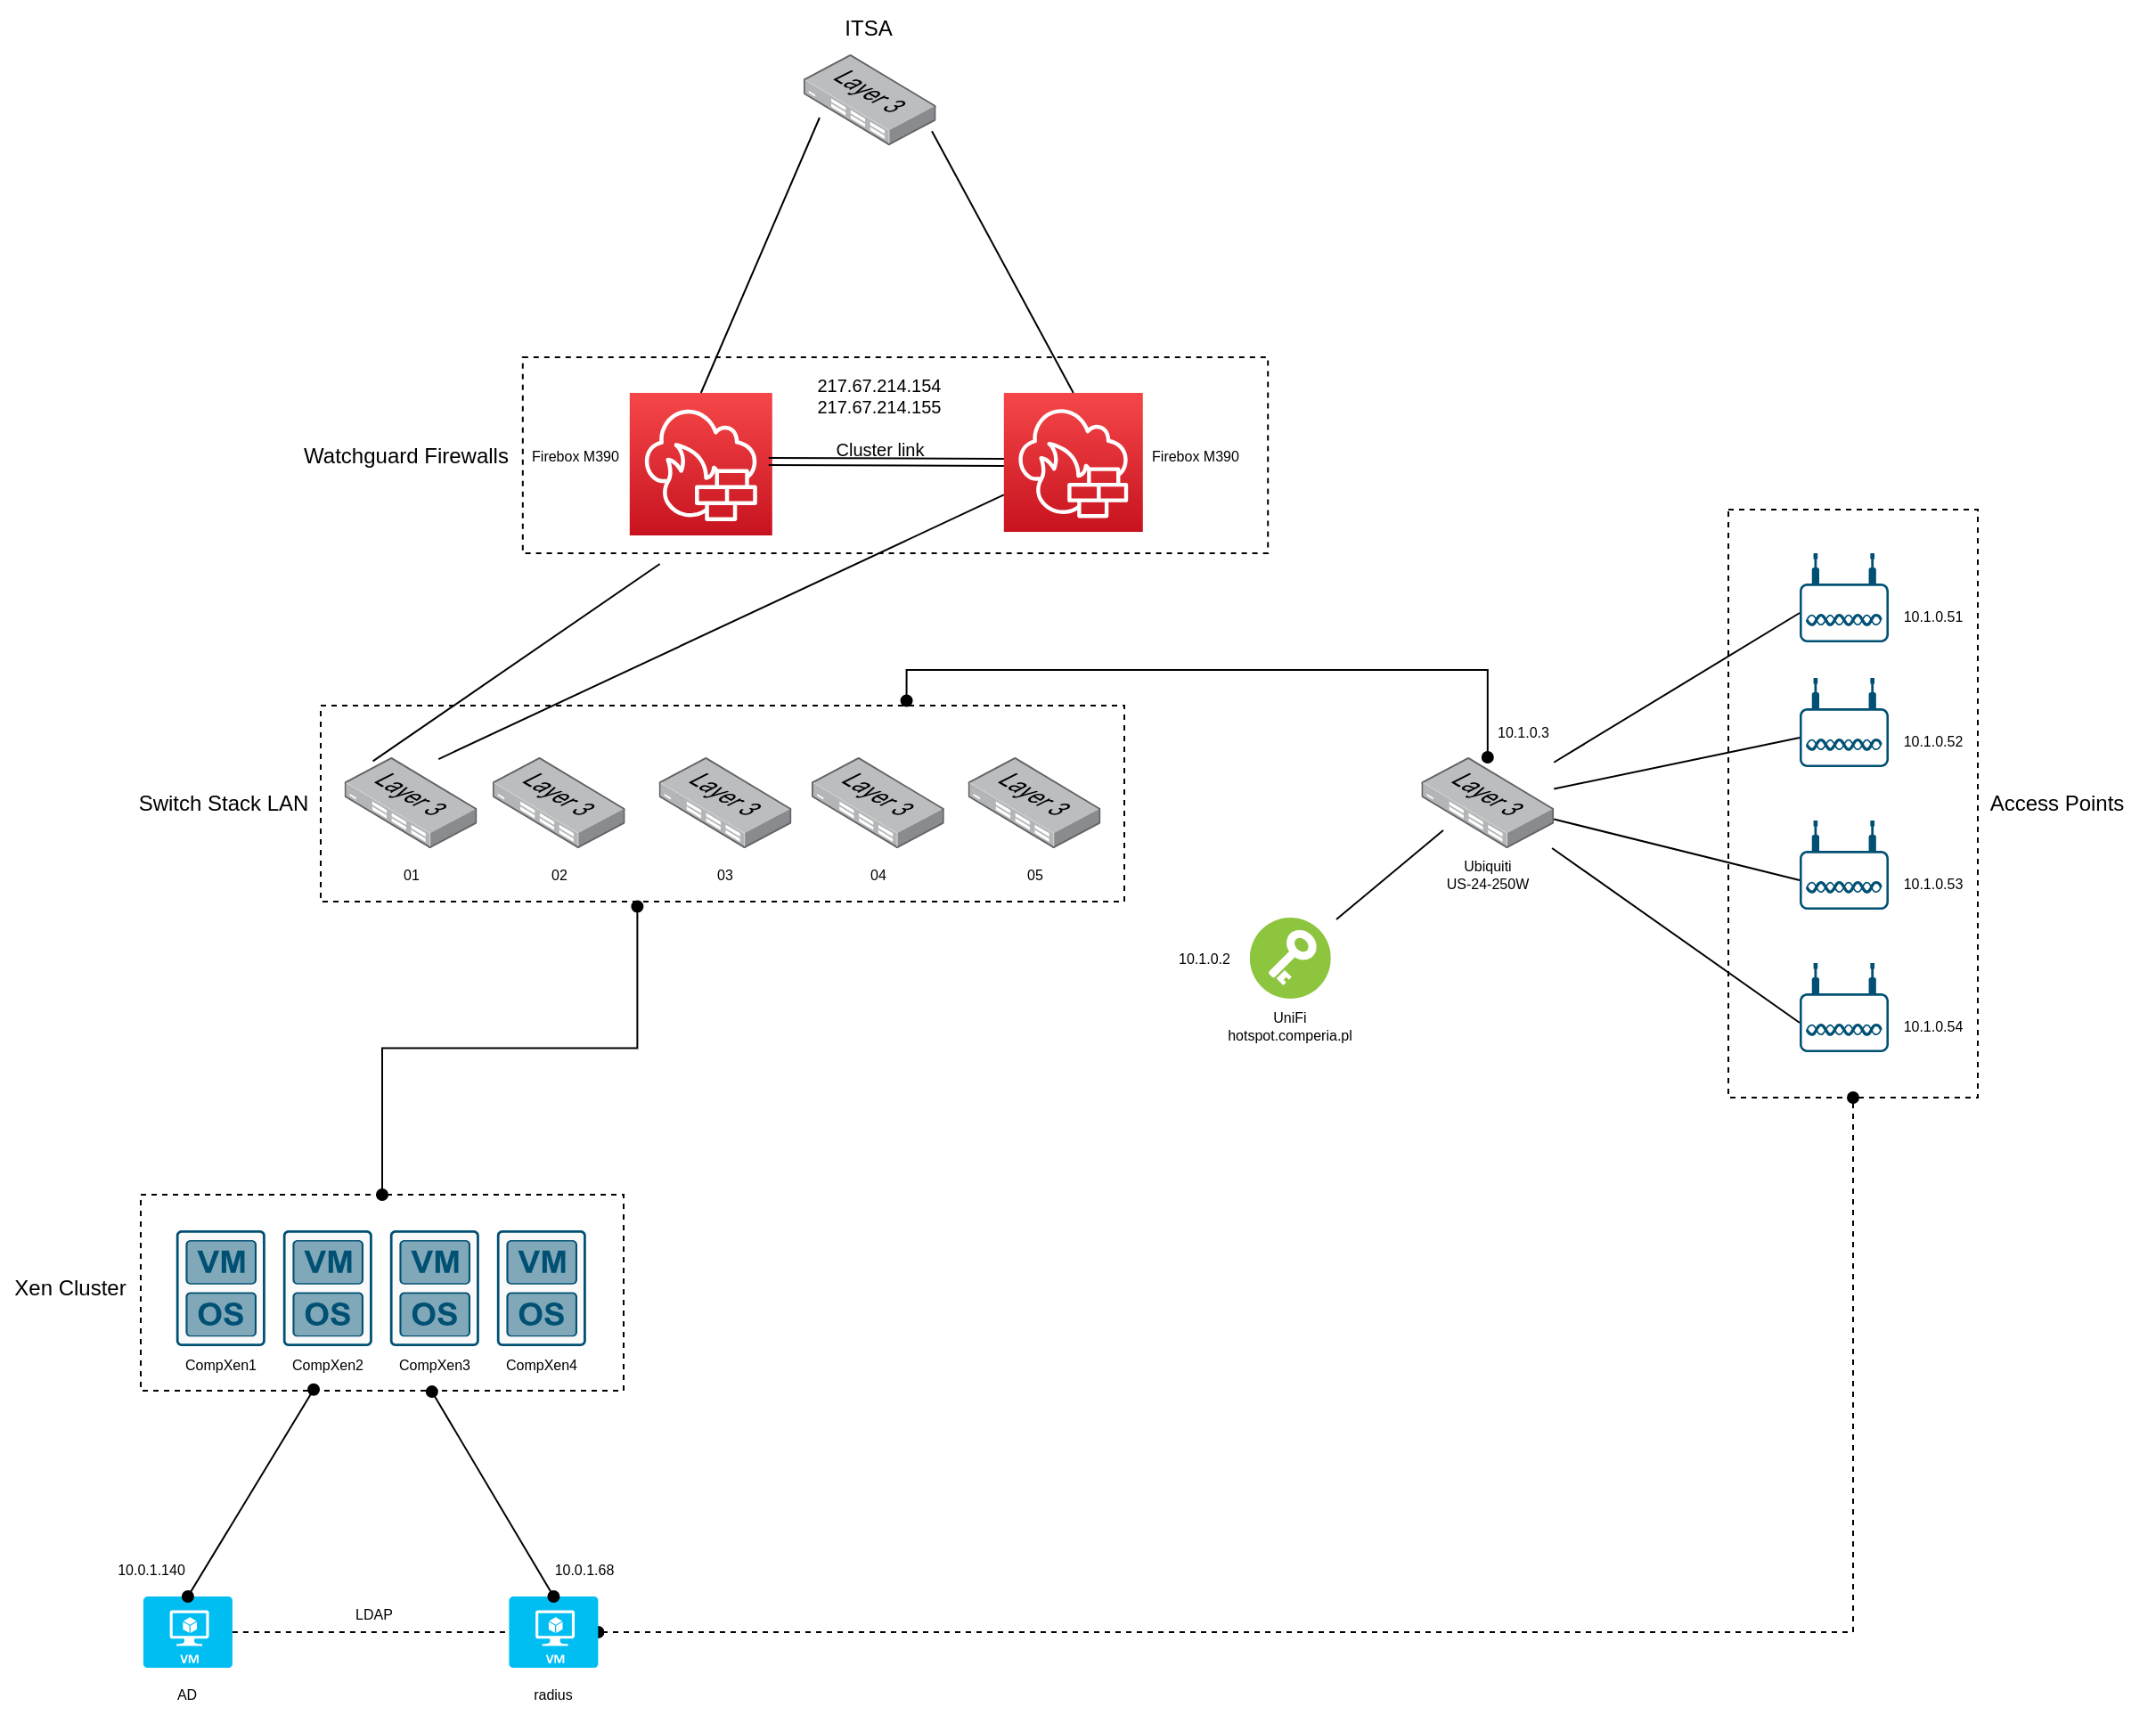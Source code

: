 <mxfile version="21.2.6" type="github">
  <diagram name="Page-1" id="Wfg3XRnyIgDn9pwfVtJL">
    <mxGraphModel dx="2049" dy="1129" grid="1" gridSize="10" guides="1" tooltips="1" connect="1" arrows="1" fold="1" page="1" pageScale="1" pageWidth="1654" pageHeight="2336" math="0" shadow="0">
      <root>
        <mxCell id="0" />
        <mxCell id="1" parent="0" />
        <mxCell id="ZqtWc-u_GSEv3JjuH08--3" style="edgeStyle=orthogonalEdgeStyle;rounded=0;orthogonalLoop=1;jettySize=auto;html=1;exitX=0.5;exitY=1;exitDx=0;exitDy=0;entryX=1;entryY=0.5;entryDx=0;entryDy=0;entryPerimeter=0;startArrow=oval;startFill=1;endArrow=oval;endFill=1;dashed=1;" edge="1" parent="1" source="ZqtWc-u_GSEv3JjuH08--2" target="7yxVdLlIOz4UHGMku_4_-2">
          <mxGeometry relative="1" as="geometry" />
        </mxCell>
        <mxCell id="ZqtWc-u_GSEv3JjuH08--2" value="" style="rounded=0;whiteSpace=wrap;html=1;fillColor=none;dashed=1;" vertex="1" parent="1">
          <mxGeometry x="1160" y="790" width="140" height="330" as="geometry" />
        </mxCell>
        <mxCell id="kDWH9W8BgqDENdvICi3f-140" value="" style="rounded=0;whiteSpace=wrap;html=1;fillColor=none;dashed=1;" parent="1" vertex="1">
          <mxGeometry x="269" y="1174.5" width="271" height="110" as="geometry" />
        </mxCell>
        <mxCell id="kDWH9W8BgqDENdvICi3f-99" value="" style="rounded=0;whiteSpace=wrap;html=1;fillColor=none;dashed=1;" parent="1" vertex="1">
          <mxGeometry x="370" y="900" width="451" height="110" as="geometry" />
        </mxCell>
        <mxCell id="kDWH9W8BgqDENdvICi3f-77" value="" style="rounded=0;whiteSpace=wrap;html=1;fillColor=none;dashed=1;" parent="1" vertex="1">
          <mxGeometry x="483.4" y="704.5" width="418.2" height="110" as="geometry" />
        </mxCell>
        <mxCell id="kDWH9W8BgqDENdvICi3f-78" value="" style="sketch=0;points=[[0,0,0],[0.25,0,0],[0.5,0,0],[0.75,0,0],[1,0,0],[0,1,0],[0.25,1,0],[0.5,1,0],[0.75,1,0],[1,1,0],[0,0.25,0],[0,0.5,0],[0,0.75,0],[1,0.25,0],[1,0.5,0],[1,0.75,0]];outlineConnect=0;fontColor=#232F3E;gradientColor=#F54749;gradientDirection=north;fillColor=#C7131F;strokeColor=#ffffff;dashed=0;verticalLabelPosition=bottom;verticalAlign=top;align=center;html=1;fontSize=12;fontStyle=0;aspect=fixed;shape=mxgraph.aws4.resourceIcon;resIcon=mxgraph.aws4.network_firewall;" parent="1" vertex="1">
          <mxGeometry x="543.4" y="724.5" width="80" height="80" as="geometry" />
        </mxCell>
        <mxCell id="kDWH9W8BgqDENdvICi3f-79" value="" style="sketch=0;points=[[0,0,0],[0.25,0,0],[0.5,0,0],[0.75,0,0],[1,0,0],[0,1,0],[0.25,1,0],[0.5,1,0],[0.75,1,0],[1,1,0],[0,0.25,0],[0,0.5,0],[0,0.75,0],[1,0.25,0],[1,0.5,0],[1,0.75,0]];outlineConnect=0;fontColor=#232F3E;gradientColor=#F54749;gradientDirection=north;fillColor=#C7131F;strokeColor=#ffffff;dashed=0;verticalLabelPosition=bottom;verticalAlign=top;align=center;html=1;fontSize=12;fontStyle=0;aspect=fixed;shape=mxgraph.aws4.resourceIcon;resIcon=mxgraph.aws4.network_firewall;" parent="1" vertex="1">
          <mxGeometry x="753.4" y="724.5" width="78" height="78" as="geometry" />
        </mxCell>
        <mxCell id="kDWH9W8BgqDENdvICi3f-80" value="" style="shape=link;html=1;rounded=0;fontSize=20;entryX=0;entryY=0.5;entryDx=0;entryDy=0;entryPerimeter=0;" parent="1" target="kDWH9W8BgqDENdvICi3f-79" edge="1">
          <mxGeometry width="100" relative="1" as="geometry">
            <mxPoint x="621.4" y="763" as="sourcePoint" />
            <mxPoint x="721.4" y="763" as="targetPoint" />
          </mxGeometry>
        </mxCell>
        <mxCell id="kDWH9W8BgqDENdvICi3f-81" value="Cluster link" style="text;html=1;strokeColor=none;fillColor=none;align=center;verticalAlign=middle;whiteSpace=wrap;rounded=0;fontSize=10;" parent="1" vertex="1">
          <mxGeometry x="649.4" y="740.5" width="70" height="30" as="geometry" />
        </mxCell>
        <mxCell id="kDWH9W8BgqDENdvICi3f-82" value="&lt;div&gt;Firebox M390&lt;/div&gt;" style="text;html=1;strokeColor=none;fillColor=none;align=center;verticalAlign=middle;whiteSpace=wrap;rounded=0;fontSize=8;" parent="1" vertex="1">
          <mxGeometry x="483.4" y="744.5" width="60" height="30" as="geometry" />
        </mxCell>
        <mxCell id="kDWH9W8BgqDENdvICi3f-83" value="&lt;div&gt;Firebox M390&lt;/div&gt;" style="text;html=1;strokeColor=none;fillColor=none;align=center;verticalAlign=middle;whiteSpace=wrap;rounded=0;fontSize=8;" parent="1" vertex="1">
          <mxGeometry x="831.4" y="744.5" width="60" height="30" as="geometry" />
        </mxCell>
        <mxCell id="kDWH9W8BgqDENdvICi3f-84" value="Watchguard Firewalls" style="text;html=1;strokeColor=none;fillColor=none;align=center;verticalAlign=middle;whiteSpace=wrap;rounded=0;" parent="1" vertex="1">
          <mxGeometry x="353.1" y="744.5" width="130.3" height="30" as="geometry" />
        </mxCell>
        <mxCell id="kDWH9W8BgqDENdvICi3f-85" value="" style="image;points=[];aspect=fixed;html=1;align=center;shadow=0;dashed=0;image=img/lib/allied_telesis/switch/Switch_24_port_L3.svg;" parent="1" vertex="1">
          <mxGeometry x="640.9" y="534.5" width="74.4" height="51" as="geometry" />
        </mxCell>
        <mxCell id="kDWH9W8BgqDENdvICi3f-86" value="ITSA" style="text;html=1;strokeColor=none;fillColor=none;align=center;verticalAlign=middle;whiteSpace=wrap;rounded=0;" parent="1" vertex="1">
          <mxGeometry x="655.45" y="504.5" width="45.3" height="30" as="geometry" />
        </mxCell>
        <mxCell id="kDWH9W8BgqDENdvICi3f-87" value="" style="endArrow=none;html=1;rounded=0;entryX=0.122;entryY=0.696;entryDx=0;entryDy=0;entryPerimeter=0;exitX=0.5;exitY=0;exitDx=0;exitDy=0;exitPerimeter=0;" parent="1" source="kDWH9W8BgqDENdvICi3f-78" target="kDWH9W8BgqDENdvICi3f-85" edge="1">
          <mxGeometry width="50" height="50" relative="1" as="geometry">
            <mxPoint x="555.3" y="734.5" as="sourcePoint" />
            <mxPoint x="605.3" y="684.5" as="targetPoint" />
          </mxGeometry>
        </mxCell>
        <mxCell id="kDWH9W8BgqDENdvICi3f-88" value="" style="endArrow=none;html=1;rounded=0;entryX=0.969;entryY=0.845;entryDx=0;entryDy=0;entryPerimeter=0;exitX=0.5;exitY=0;exitDx=0;exitDy=0;exitPerimeter=0;" parent="1" source="kDWH9W8BgqDENdvICi3f-79" target="kDWH9W8BgqDENdvICi3f-85" edge="1">
          <mxGeometry width="50" height="50" relative="1" as="geometry">
            <mxPoint x="792" y="740" as="sourcePoint" />
            <mxPoint x="862" y="570" as="targetPoint" />
          </mxGeometry>
        </mxCell>
        <mxCell id="kDWH9W8BgqDENdvICi3f-89" value="" style="image;points=[];aspect=fixed;html=1;align=center;shadow=0;dashed=0;image=img/lib/allied_telesis/switch/Switch_24_port_L3.svg;" parent="1" vertex="1">
          <mxGeometry x="383.3" y="929" width="74.4" height="51" as="geometry" />
        </mxCell>
        <mxCell id="kDWH9W8BgqDENdvICi3f-90" value="&lt;div&gt;01&lt;/div&gt;" style="text;html=1;strokeColor=none;fillColor=none;align=center;verticalAlign=middle;whiteSpace=wrap;rounded=0;fontSize=8;" parent="1" vertex="1">
          <mxGeometry x="390.5" y="980" width="60" height="30" as="geometry" />
        </mxCell>
        <mxCell id="kDWH9W8BgqDENdvICi3f-91" value="" style="image;points=[];aspect=fixed;html=1;align=center;shadow=0;dashed=0;image=img/lib/allied_telesis/switch/Switch_24_port_L3.svg;" parent="1" vertex="1">
          <mxGeometry x="466.4" y="929" width="74.4" height="51" as="geometry" />
        </mxCell>
        <mxCell id="kDWH9W8BgqDENdvICi3f-92" value="02" style="text;html=1;strokeColor=none;fillColor=none;align=center;verticalAlign=middle;whiteSpace=wrap;rounded=0;fontSize=8;" parent="1" vertex="1">
          <mxGeometry x="473.6" y="980" width="60" height="30" as="geometry" />
        </mxCell>
        <mxCell id="kDWH9W8BgqDENdvICi3f-93" value="" style="image;points=[];aspect=fixed;html=1;align=center;shadow=0;dashed=0;image=img/lib/allied_telesis/switch/Switch_24_port_L3.svg;" parent="1" vertex="1">
          <mxGeometry x="559.8" y="929" width="74.4" height="51" as="geometry" />
        </mxCell>
        <mxCell id="kDWH9W8BgqDENdvICi3f-94" value="03" style="text;html=1;strokeColor=none;fillColor=none;align=center;verticalAlign=middle;whiteSpace=wrap;rounded=0;fontSize=8;" parent="1" vertex="1">
          <mxGeometry x="567.0" y="980" width="60" height="30" as="geometry" />
        </mxCell>
        <mxCell id="kDWH9W8BgqDENdvICi3f-95" value="" style="image;points=[];aspect=fixed;html=1;align=center;shadow=0;dashed=0;image=img/lib/allied_telesis/switch/Switch_24_port_L3.svg;" parent="1" vertex="1">
          <mxGeometry x="645.5" y="929" width="74.4" height="51" as="geometry" />
        </mxCell>
        <mxCell id="kDWH9W8BgqDENdvICi3f-96" value="04" style="text;html=1;strokeColor=none;fillColor=none;align=center;verticalAlign=middle;whiteSpace=wrap;rounded=0;fontSize=8;" parent="1" vertex="1">
          <mxGeometry x="652.7" y="980" width="60" height="30" as="geometry" />
        </mxCell>
        <mxCell id="kDWH9W8BgqDENdvICi3f-97" value="" style="image;points=[];aspect=fixed;html=1;align=center;shadow=0;dashed=0;image=img/lib/allied_telesis/switch/Switch_24_port_L3.svg;" parent="1" vertex="1">
          <mxGeometry x="733.3" y="929" width="74.4" height="51" as="geometry" />
        </mxCell>
        <mxCell id="kDWH9W8BgqDENdvICi3f-98" value="05" style="text;html=1;strokeColor=none;fillColor=none;align=center;verticalAlign=middle;whiteSpace=wrap;rounded=0;fontSize=8;" parent="1" vertex="1">
          <mxGeometry x="740.5" y="980" width="60" height="30" as="geometry" />
        </mxCell>
        <mxCell id="kDWH9W8BgqDENdvICi3f-100" value="Switch Stack LAN" style="text;html=1;strokeColor=none;fillColor=none;align=center;verticalAlign=middle;whiteSpace=wrap;rounded=0;" parent="1" vertex="1">
          <mxGeometry x="261" y="940" width="109" height="30" as="geometry" />
        </mxCell>
        <mxCell id="kDWH9W8BgqDENdvICi3f-105" value="" style="endArrow=none;html=1;rounded=0;exitX=0.215;exitY=0.043;exitDx=0;exitDy=0;exitPerimeter=0;" parent="1" source="kDWH9W8BgqDENdvICi3f-89" edge="1">
          <mxGeometry width="50" height="50" relative="1" as="geometry">
            <mxPoint x="510.3" y="870.5" as="sourcePoint" />
            <mxPoint x="560.3" y="820.5" as="targetPoint" />
            <Array as="points" />
          </mxGeometry>
        </mxCell>
        <mxCell id="kDWH9W8BgqDENdvICi3f-107" value="" style="endArrow=none;html=1;rounded=0;exitX=0.71;exitY=0.02;exitDx=0;exitDy=0;exitPerimeter=0;" parent="1" source="kDWH9W8BgqDENdvICi3f-89" target="kDWH9W8BgqDENdvICi3f-79" edge="1">
          <mxGeometry width="50" height="50" relative="1" as="geometry">
            <mxPoint x="528.3" y="918.5" as="sourcePoint" />
            <mxPoint x="595.6" y="829" as="targetPoint" />
            <Array as="points" />
          </mxGeometry>
        </mxCell>
        <mxCell id="kDWH9W8BgqDENdvICi3f-142" value="" style="edgeStyle=orthogonalEdgeStyle;rounded=0;orthogonalLoop=1;jettySize=auto;html=1;entryX=0.729;entryY=-0.025;entryDx=0;entryDy=0;entryPerimeter=0;startArrow=oval;startFill=1;endArrow=oval;endFill=1;" parent="1" source="kDWH9W8BgqDENdvICi3f-127" target="kDWH9W8BgqDENdvICi3f-99" edge="1">
          <mxGeometry relative="1" as="geometry">
            <Array as="points">
              <mxPoint x="1025.1" y="880" />
              <mxPoint x="699.1" y="880" />
            </Array>
          </mxGeometry>
        </mxCell>
        <mxCell id="kDWH9W8BgqDENdvICi3f-127" value="" style="image;points=[];aspect=fixed;html=1;align=center;shadow=0;dashed=0;image=img/lib/allied_telesis/switch/Switch_24_port_L3.svg;" parent="1" vertex="1">
          <mxGeometry x="987.7" y="929" width="74.4" height="51" as="geometry" />
        </mxCell>
        <mxCell id="kDWH9W8BgqDENdvICi3f-128" value="&lt;div&gt;Ubiquiti&lt;/div&gt;US-24-250W" style="text;html=1;strokeColor=none;fillColor=none;align=center;verticalAlign=middle;whiteSpace=wrap;rounded=0;fontSize=8;" parent="1" vertex="1">
          <mxGeometry x="994.9" y="980" width="60" height="30" as="geometry" />
        </mxCell>
        <mxCell id="kDWH9W8BgqDENdvICi3f-132" value="" style="sketch=0;points=[[0.015,0.015,0],[0.985,0.015,0],[0.985,0.985,0],[0.015,0.985,0],[0.25,0,0],[0.5,0,0],[0.75,0,0],[1,0.25,0],[1,0.5,0],[1,0.75,0],[0.75,1,0],[0.5,1,0],[0.25,1,0],[0,0.75,0],[0,0.5,0],[0,0.25,0]];verticalLabelPosition=bottom;html=1;verticalAlign=top;aspect=fixed;align=center;pointerEvents=1;shape=mxgraph.cisco19.rect;prIcon=hypervisor;fillColor=#FAFAFA;strokeColor=#005073;" parent="1" vertex="1">
          <mxGeometry x="288.9" y="1194.5" width="50" height="65" as="geometry" />
        </mxCell>
        <mxCell id="kDWH9W8BgqDENdvICi3f-133" value="CompXen1" style="text;html=1;strokeColor=none;fillColor=none;align=center;verticalAlign=middle;whiteSpace=wrap;rounded=0;fontSize=8;" parent="1" vertex="1">
          <mxGeometry x="283.9" y="1254.5" width="60" height="30" as="geometry" />
        </mxCell>
        <mxCell id="kDWH9W8BgqDENdvICi3f-134" value="" style="sketch=0;points=[[0.015,0.015,0],[0.985,0.015,0],[0.985,0.985,0],[0.015,0.985,0],[0.25,0,0],[0.5,0,0],[0.75,0,0],[1,0.25,0],[1,0.5,0],[1,0.75,0],[0.75,1,0],[0.5,1,0],[0.25,1,0],[0,0.75,0],[0,0.5,0],[0,0.25,0]];verticalLabelPosition=bottom;html=1;verticalAlign=top;aspect=fixed;align=center;pointerEvents=1;shape=mxgraph.cisco19.rect;prIcon=hypervisor;fillColor=#FAFAFA;strokeColor=#005073;" parent="1" vertex="1">
          <mxGeometry x="348.9" y="1194.5" width="50" height="65" as="geometry" />
        </mxCell>
        <mxCell id="kDWH9W8BgqDENdvICi3f-135" value="CompXen2" style="text;html=1;strokeColor=none;fillColor=none;align=center;verticalAlign=middle;whiteSpace=wrap;rounded=0;fontSize=8;" parent="1" vertex="1">
          <mxGeometry x="343.9" y="1254.5" width="60" height="30" as="geometry" />
        </mxCell>
        <mxCell id="kDWH9W8BgqDENdvICi3f-136" value="" style="sketch=0;points=[[0.015,0.015,0],[0.985,0.015,0],[0.985,0.985,0],[0.015,0.985,0],[0.25,0,0],[0.5,0,0],[0.75,0,0],[1,0.25,0],[1,0.5,0],[1,0.75,0],[0.75,1,0],[0.5,1,0],[0.25,1,0],[0,0.75,0],[0,0.5,0],[0,0.25,0]];verticalLabelPosition=bottom;html=1;verticalAlign=top;aspect=fixed;align=center;pointerEvents=1;shape=mxgraph.cisco19.rect;prIcon=hypervisor;fillColor=#FAFAFA;strokeColor=#005073;" parent="1" vertex="1">
          <mxGeometry x="408.9" y="1194.5" width="50" height="65" as="geometry" />
        </mxCell>
        <mxCell id="kDWH9W8BgqDENdvICi3f-137" value="CompXen3" style="text;html=1;strokeColor=none;fillColor=none;align=center;verticalAlign=middle;whiteSpace=wrap;rounded=0;fontSize=8;" parent="1" vertex="1">
          <mxGeometry x="403.9" y="1254.5" width="60" height="30" as="geometry" />
        </mxCell>
        <mxCell id="kDWH9W8BgqDENdvICi3f-138" value="" style="sketch=0;points=[[0.015,0.015,0],[0.985,0.015,0],[0.985,0.985,0],[0.015,0.985,0],[0.25,0,0],[0.5,0,0],[0.75,0,0],[1,0.25,0],[1,0.5,0],[1,0.75,0],[0.75,1,0],[0.5,1,0],[0.25,1,0],[0,0.75,0],[0,0.5,0],[0,0.25,0]];verticalLabelPosition=bottom;html=1;verticalAlign=top;aspect=fixed;align=center;pointerEvents=1;shape=mxgraph.cisco19.rect;prIcon=hypervisor;fillColor=#FAFAFA;strokeColor=#005073;" parent="1" vertex="1">
          <mxGeometry x="468.9" y="1194.5" width="50" height="65" as="geometry" />
        </mxCell>
        <mxCell id="kDWH9W8BgqDENdvICi3f-139" value="CompXen4" style="text;html=1;strokeColor=none;fillColor=none;align=center;verticalAlign=middle;whiteSpace=wrap;rounded=0;fontSize=8;" parent="1" vertex="1">
          <mxGeometry x="463.9" y="1254.5" width="60" height="30" as="geometry" />
        </mxCell>
        <mxCell id="kDWH9W8BgqDENdvICi3f-144" style="edgeStyle=orthogonalEdgeStyle;rounded=0;orthogonalLoop=1;jettySize=auto;html=1;exitX=0.5;exitY=0;exitDx=0;exitDy=0;entryX=0.394;entryY=1.025;entryDx=0;entryDy=0;entryPerimeter=0;startArrow=oval;startFill=1;endArrow=oval;endFill=1;" parent="1" source="kDWH9W8BgqDENdvICi3f-140" target="kDWH9W8BgqDENdvICi3f-99" edge="1">
          <mxGeometry relative="1" as="geometry" />
        </mxCell>
        <mxCell id="kDWH9W8BgqDENdvICi3f-141" value="Xen Cluster" style="text;html=1;strokeColor=none;fillColor=none;align=center;verticalAlign=middle;whiteSpace=wrap;rounded=0;" parent="1" vertex="1">
          <mxGeometry x="190" y="1212" width="79" height="30" as="geometry" />
        </mxCell>
        <mxCell id="kDWH9W8BgqDENdvICi3f-161" value="&lt;div&gt;217.67.214.154&lt;/div&gt;&lt;div&gt;217.67.214.155&lt;br&gt;&lt;/div&gt;" style="text;html=1;strokeColor=none;fillColor=none;align=center;verticalAlign=middle;whiteSpace=wrap;rounded=0;fontSize=10;" parent="1" vertex="1">
          <mxGeometry x="633.8" y="710.5" width="99.1" height="30" as="geometry" />
        </mxCell>
        <mxCell id="7yxVdLlIOz4UHGMku_4_-1" value="" style="verticalLabelPosition=bottom;html=1;verticalAlign=top;align=center;strokeColor=none;fillColor=#00BEF2;shape=mxgraph.azure.virtual_machine;" parent="1" vertex="1">
          <mxGeometry x="270.45" y="1400" width="50" height="40" as="geometry" />
        </mxCell>
        <mxCell id="7yxVdLlIOz4UHGMku_4_-2" value="" style="verticalLabelPosition=bottom;html=1;verticalAlign=top;align=center;strokeColor=none;fillColor=#00BEF2;shape=mxgraph.azure.virtual_machine;" parent="1" vertex="1">
          <mxGeometry x="475.7" y="1400" width="50" height="40" as="geometry" />
        </mxCell>
        <mxCell id="7yxVdLlIOz4UHGMku_4_-4" value="" style="endArrow=oval;html=1;rounded=0;exitX=0.5;exitY=0;exitDx=0;exitDy=0;exitPerimeter=0;entryX=0.358;entryY=0.994;entryDx=0;entryDy=0;entryPerimeter=0;startArrow=oval;startFill=1;endFill=1;" parent="1" source="7yxVdLlIOz4UHGMku_4_-1" target="kDWH9W8BgqDENdvICi3f-140" edge="1">
          <mxGeometry width="50" height="50" relative="1" as="geometry">
            <mxPoint x="320" y="1350" as="sourcePoint" />
            <mxPoint x="370" y="1300" as="targetPoint" />
          </mxGeometry>
        </mxCell>
        <mxCell id="7yxVdLlIOz4UHGMku_4_-5" value="" style="endArrow=oval;html=1;rounded=0;exitX=0.5;exitY=0;exitDx=0;exitDy=0;exitPerimeter=0;entryX=0.603;entryY=1.005;entryDx=0;entryDy=0;entryPerimeter=0;endFill=1;startArrow=oval;startFill=1;" parent="1" source="7yxVdLlIOz4UHGMku_4_-2" target="kDWH9W8BgqDENdvICi3f-140" edge="1">
          <mxGeometry width="50" height="50" relative="1" as="geometry">
            <mxPoint x="503.4" y="1375" as="sourcePoint" />
            <mxPoint x="543.4" y="1294" as="targetPoint" />
          </mxGeometry>
        </mxCell>
        <mxCell id="7yxVdLlIOz4UHGMku_4_-6" value="radius" style="text;html=1;strokeColor=none;fillColor=none;align=center;verticalAlign=middle;whiteSpace=wrap;rounded=0;fontSize=8;" parent="1" vertex="1">
          <mxGeometry x="477.3" y="1445" width="46.8" height="20" as="geometry" />
        </mxCell>
        <mxCell id="7yxVdLlIOz4UHGMku_4_-7" value="AD" style="text;html=1;strokeColor=none;fillColor=none;align=center;verticalAlign=middle;whiteSpace=wrap;rounded=0;fontSize=8;" parent="1" vertex="1">
          <mxGeometry x="282.4" y="1440" width="26.1" height="30" as="geometry" />
        </mxCell>
        <mxCell id="7yxVdLlIOz4UHGMku_4_-9" value="10.0.1.140" style="text;html=1;strokeColor=none;fillColor=none;align=center;verticalAlign=middle;whiteSpace=wrap;rounded=0;fontSize=8;" parent="1" vertex="1">
          <mxGeometry x="250.0" y="1370" width="50" height="30" as="geometry" />
        </mxCell>
        <mxCell id="7yxVdLlIOz4UHGMku_4_-10" value="10.0.1.68" style="text;html=1;strokeColor=none;fillColor=none;align=center;verticalAlign=middle;whiteSpace=wrap;rounded=0;fontSize=8;" parent="1" vertex="1">
          <mxGeometry x="493.4" y="1370" width="50" height="30" as="geometry" />
        </mxCell>
        <mxCell id="7yxVdLlIOz4UHGMku_4_-11" value="" style="endArrow=none;html=1;rounded=0;exitX=1;exitY=0.5;exitDx=0;exitDy=0;exitPerimeter=0;entryX=0;entryY=0.5;entryDx=0;entryDy=0;entryPerimeter=0;dashed=1;" parent="1" source="7yxVdLlIOz4UHGMku_4_-1" target="7yxVdLlIOz4UHGMku_4_-2" edge="1">
          <mxGeometry width="50" height="50" relative="1" as="geometry">
            <mxPoint x="340.5" y="1430" as="sourcePoint" />
            <mxPoint x="390.5" y="1380" as="targetPoint" />
          </mxGeometry>
        </mxCell>
        <mxCell id="7yxVdLlIOz4UHGMku_4_-12" value="" style="points=[[0.03,0.36,0],[0.18,0,0],[0.5,0.34,0],[0.82,0,0],[0.97,0.36,0],[1,0.67,0],[0.975,0.975,0],[0.5,1,0],[0.025,0.975,0],[0,0.67,0]];verticalLabelPosition=bottom;sketch=0;html=1;verticalAlign=top;aspect=fixed;align=center;pointerEvents=1;shape=mxgraph.cisco19.wireless_access_point;fillColor=#005073;strokeColor=none;" parent="1" vertex="1">
          <mxGeometry x="1200" y="814.5" width="50" height="50" as="geometry" />
        </mxCell>
        <mxCell id="7yxVdLlIOz4UHGMku_4_-13" value="" style="points=[[0.03,0.36,0],[0.18,0,0],[0.5,0.34,0],[0.82,0,0],[0.97,0.36,0],[1,0.67,0],[0.975,0.975,0],[0.5,1,0],[0.025,0.975,0],[0,0.67,0]];verticalLabelPosition=bottom;sketch=0;html=1;verticalAlign=top;aspect=fixed;align=center;pointerEvents=1;shape=mxgraph.cisco19.wireless_access_point;fillColor=#005073;strokeColor=none;" parent="1" vertex="1">
          <mxGeometry x="1200" y="884.5" width="50" height="50" as="geometry" />
        </mxCell>
        <mxCell id="7yxVdLlIOz4UHGMku_4_-14" value="" style="points=[[0.03,0.36,0],[0.18,0,0],[0.5,0.34,0],[0.82,0,0],[0.97,0.36,0],[1,0.67,0],[0.975,0.975,0],[0.5,1,0],[0.025,0.975,0],[0,0.67,0]];verticalLabelPosition=bottom;sketch=0;html=1;verticalAlign=top;aspect=fixed;align=center;pointerEvents=1;shape=mxgraph.cisco19.wireless_access_point;fillColor=#005073;strokeColor=none;" parent="1" vertex="1">
          <mxGeometry x="1200" y="964.5" width="50" height="50" as="geometry" />
        </mxCell>
        <mxCell id="7yxVdLlIOz4UHGMku_4_-15" value="" style="points=[[0.03,0.36,0],[0.18,0,0],[0.5,0.34,0],[0.82,0,0],[0.97,0.36,0],[1,0.67,0],[0.975,0.975,0],[0.5,1,0],[0.025,0.975,0],[0,0.67,0]];verticalLabelPosition=bottom;sketch=0;html=1;verticalAlign=top;aspect=fixed;align=center;pointerEvents=1;shape=mxgraph.cisco19.wireless_access_point;fillColor=#005073;strokeColor=none;" parent="1" vertex="1">
          <mxGeometry x="1200" y="1044.5" width="50" height="50" as="geometry" />
        </mxCell>
        <mxCell id="7yxVdLlIOz4UHGMku_4_-16" value="10.1.0.51" style="text;html=1;strokeColor=none;fillColor=none;align=center;verticalAlign=middle;whiteSpace=wrap;rounded=0;fontSize=8;" parent="1" vertex="1">
          <mxGeometry x="1250" y="834.5" width="50" height="30" as="geometry" />
        </mxCell>
        <mxCell id="7yxVdLlIOz4UHGMku_4_-17" value="10.1.0.52" style="text;html=1;strokeColor=none;fillColor=none;align=center;verticalAlign=middle;whiteSpace=wrap;rounded=0;fontSize=8;" parent="1" vertex="1">
          <mxGeometry x="1250" y="904.5" width="50" height="30" as="geometry" />
        </mxCell>
        <mxCell id="7yxVdLlIOz4UHGMku_4_-18" value="10.1.0.53" style="text;html=1;strokeColor=none;fillColor=none;align=center;verticalAlign=middle;whiteSpace=wrap;rounded=0;fontSize=8;" parent="1" vertex="1">
          <mxGeometry x="1250" y="984.5" width="50" height="30" as="geometry" />
        </mxCell>
        <mxCell id="7yxVdLlIOz4UHGMku_4_-19" value="10.1.0.54" style="text;html=1;strokeColor=none;fillColor=none;align=center;verticalAlign=middle;whiteSpace=wrap;rounded=0;fontSize=8;" parent="1" vertex="1">
          <mxGeometry x="1250" y="1064.5" width="50" height="30" as="geometry" />
        </mxCell>
        <mxCell id="ZqtWc-u_GSEv3JjuH08--1" value="" style="image;aspect=fixed;perimeter=ellipsePerimeter;html=1;align=center;shadow=0;dashed=0;fontColor=#4277BB;labelBackgroundColor=default;fontSize=12;spacingTop=3;image=img/lib/ibm/vpc/Key.svg;" vertex="1" parent="1">
          <mxGeometry x="891.4" y="1019" width="45.5" height="45.5" as="geometry" />
        </mxCell>
        <mxCell id="ZqtWc-u_GSEv3JjuH08--4" value="LDAP" style="text;html=1;strokeColor=none;fillColor=none;align=center;verticalAlign=middle;whiteSpace=wrap;rounded=0;fontSize=8;" vertex="1" parent="1">
          <mxGeometry x="380" y="1400" width="40" height="20" as="geometry" />
        </mxCell>
        <mxCell id="ZqtWc-u_GSEv3JjuH08--5" value="10.1.0.3" style="text;html=1;strokeColor=none;fillColor=none;align=center;verticalAlign=middle;whiteSpace=wrap;rounded=0;fontSize=8;" vertex="1" parent="1">
          <mxGeometry x="1020" y="900" width="50" height="30" as="geometry" />
        </mxCell>
        <mxCell id="ZqtWc-u_GSEv3JjuH08--6" value="10.1.0.2" style="text;html=1;strokeColor=none;fillColor=none;align=center;verticalAlign=middle;whiteSpace=wrap;rounded=0;fontSize=8;" vertex="1" parent="1">
          <mxGeometry x="841.4" y="1026.75" width="50" height="30" as="geometry" />
        </mxCell>
        <mxCell id="ZqtWc-u_GSEv3JjuH08--8" value="" style="endArrow=none;html=1;rounded=0;entryX=0;entryY=0.67;entryDx=0;entryDy=0;entryPerimeter=0;" edge="1" parent="1" source="kDWH9W8BgqDENdvICi3f-127" target="7yxVdLlIOz4UHGMku_4_-12">
          <mxGeometry width="50" height="50" relative="1" as="geometry">
            <mxPoint x="1090" y="904.5" as="sourcePoint" />
            <mxPoint x="1140" y="854.5" as="targetPoint" />
          </mxGeometry>
        </mxCell>
        <mxCell id="ZqtWc-u_GSEv3JjuH08--9" value="" style="endArrow=none;html=1;rounded=0;entryX=0;entryY=0.67;entryDx=0;entryDy=0;entryPerimeter=0;" edge="1" parent="1" source="kDWH9W8BgqDENdvICi3f-127" target="7yxVdLlIOz4UHGMku_4_-13">
          <mxGeometry width="50" height="50" relative="1" as="geometry">
            <mxPoint x="1022" y="1037" as="sourcePoint" />
            <mxPoint x="1160" y="953" as="targetPoint" />
          </mxGeometry>
        </mxCell>
        <mxCell id="ZqtWc-u_GSEv3JjuH08--10" value="" style="endArrow=none;html=1;rounded=0;entryX=0;entryY=0.67;entryDx=0;entryDy=0;entryPerimeter=0;" edge="1" parent="1" source="kDWH9W8BgqDENdvICi3f-127" target="7yxVdLlIOz4UHGMku_4_-14">
          <mxGeometry width="50" height="50" relative="1" as="geometry">
            <mxPoint x="1022" y="1044.5" as="sourcePoint" />
            <mxPoint x="1160" y="1015.5" as="targetPoint" />
          </mxGeometry>
        </mxCell>
        <mxCell id="ZqtWc-u_GSEv3JjuH08--11" value="" style="endArrow=none;html=1;rounded=0;entryX=0;entryY=0.67;entryDx=0;entryDy=0;entryPerimeter=0;" edge="1" parent="1" source="kDWH9W8BgqDENdvICi3f-127" target="7yxVdLlIOz4UHGMku_4_-15">
          <mxGeometry width="50" height="50" relative="1" as="geometry">
            <mxPoint x="1022" y="1034.5" as="sourcePoint" />
            <mxPoint x="1160" y="1068.5" as="targetPoint" />
          </mxGeometry>
        </mxCell>
        <mxCell id="ZqtWc-u_GSEv3JjuH08--12" value="" style="endArrow=none;html=1;rounded=0;exitX=1.068;exitY=0.022;exitDx=0;exitDy=0;exitPerimeter=0;entryX=0.165;entryY=0.804;entryDx=0;entryDy=0;entryPerimeter=0;" edge="1" parent="1" source="ZqtWc-u_GSEv3JjuH08--1" target="kDWH9W8BgqDENdvICi3f-127">
          <mxGeometry width="50" height="50" relative="1" as="geometry">
            <mxPoint x="910" y="1010" as="sourcePoint" />
            <mxPoint x="960" y="960" as="targetPoint" />
          </mxGeometry>
        </mxCell>
        <mxCell id="ZqtWc-u_GSEv3JjuH08--14" value="&lt;div&gt;UniFi&lt;/div&gt;&lt;div&gt;hotspot.comperia.pl&lt;br&gt;&lt;/div&gt;" style="text;html=1;strokeColor=none;fillColor=none;align=center;verticalAlign=middle;whiteSpace=wrap;rounded=0;fontSize=8;" vertex="1" parent="1">
          <mxGeometry x="876.23" y="1064.5" width="75.85" height="30" as="geometry" />
        </mxCell>
        <mxCell id="ZqtWc-u_GSEv3JjuH08--15" value="Access Points" style="text;html=1;strokeColor=none;fillColor=none;align=center;verticalAlign=middle;whiteSpace=wrap;rounded=0;" vertex="1" parent="1">
          <mxGeometry x="1290" y="939.5" width="109" height="30" as="geometry" />
        </mxCell>
      </root>
    </mxGraphModel>
  </diagram>
</mxfile>
